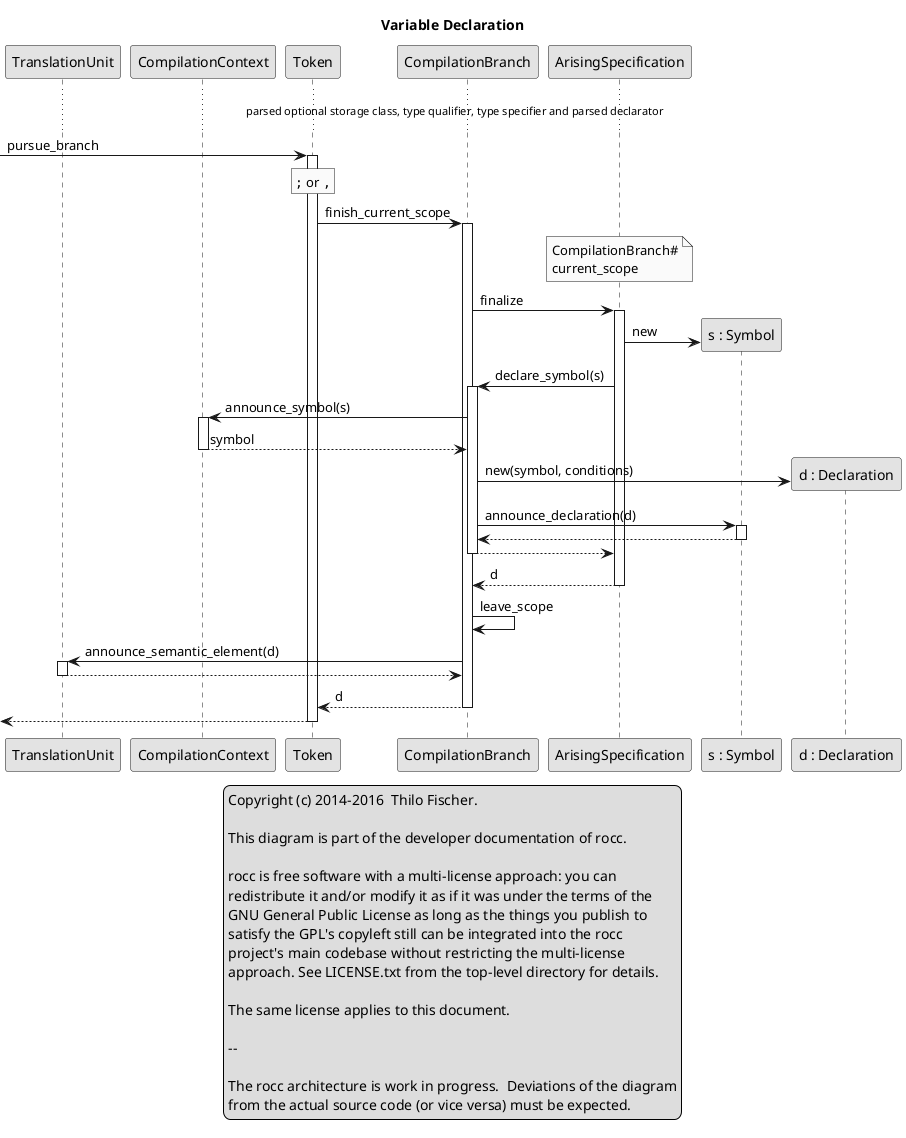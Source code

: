 @startuml

legend center
  Copyright (c) 2014-2016  Thilo Fischer.
  
  This diagram is part of the developer documentation of rocc.
 
  rocc is free software with a multi-license approach: you can
  redistribute it and/or modify it as if it was under the terms of the
  GNU General Public License as long as the things you publish to
  satisfy the GPL's copyleft still can be integrated into the rocc
  project's main codebase without restricting the multi-license
  approach. See LICENSE.txt from the top-level directory for details.
 
  The same license applies to this document.

  --

  The rocc architecture is work in progress.  Deviations of the diagram
  from the actual source code (or vice versa) must be expected.
endlegend

skinparam monochrome true

title Variable Declaration

participant TranslationUnit
participant CompilationContext
participant Token
participant CompilationBranch
participant "ArisingSpecification" as ArisingSpecification
participant "s : Symbol" as Symbol
participant "d : Declaration" as Declaration

... parsed optional storage class, type qualifier, type specifier and parsed declarator ...

[-> Token : pursue_branch

rnote over Token : "";"" or "",""

activate Token

Token -> CompilationBranch : finish_current_scope
activate CompilationBranch

note over ArisingSpecification : CompilationBranch#\ncurrent_scope
CompilationBranch -> ArisingSpecification : finalize
activate ArisingSpecification

create Symbol
ArisingSpecification -> Symbol : new

ArisingSpecification -> CompilationBranch : declare_symbol(s)
activate CompilationBranch

CompilationBranch -> CompilationContext : announce_symbol(s)
activate CompilationContext
CompilationBranch <-- CompilationContext : symbol
deactivate CompilationContext

create Declaration
CompilationBranch -> Declaration : new(symbol, conditions)

CompilationBranch -> Symbol : announce_declaration(d)
activate Symbol
CompilationBranch <-- Symbol
deactivate Symbol

ArisingSpecification <-- CompilationBranch
deactivate CompilationBranch

CompilationBranch <-- ArisingSpecification : d
deactivate ArisingSpecification

CompilationBranch -> CompilationBranch : leave_scope

CompilationBranch -> TranslationUnit : announce_semantic_element(d)
activate TranslationUnit
CompilationBranch <-- TranslationUnit
deactivate TranslationUnit

Token <-- CompilationBranch : d
deactivate CompilationBranch

[<-- Token
deactivate Token

@enduml

